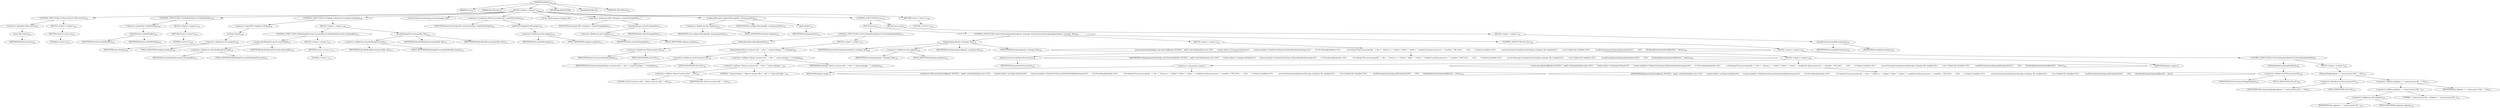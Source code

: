 digraph "pollFile" {  
"263" [label = <(METHOD,pollFile)<SUB>100</SUB>> ]
"16" [label = <(PARAM,this)<SUB>100</SUB>> ]
"264" [label = <(PARAM,final File file)<SUB>100</SUB>> ]
"265" [label = <(BLOCK,&lt;empty&gt;,&lt;empty&gt;)<SUB>100</SUB>> ]
"266" [label = <(CONTROL_STRUCTURE,if (!file.exists()),if (!file.exists()))<SUB>102</SUB>> ]
"267" [label = <(&lt;operator&gt;.logicalNot,!file.exists())<SUB>102</SUB>> ]
"268" [label = <(exists,file.exists())<SUB>102</SUB>> ]
"269" [label = <(IDENTIFIER,file,file.exists())<SUB>102</SUB>> ]
"270" [label = <(BLOCK,&lt;empty&gt;,&lt;empty&gt;)<SUB>102</SUB>> ]
"271" [label = <(RETURN,return 0;,return 0;)<SUB>103</SUB>> ]
"272" [label = <(LITERAL,0,return 0;)<SUB>103</SUB>> ]
"273" [label = <(CONTROL_STRUCTURE,if (!isValidFile(file)),if (!isValidFile(file)))<SUB>105</SUB>> ]
"274" [label = <(&lt;operator&gt;.logicalNot,!isValidFile(file))<SUB>105</SUB>> ]
"275" [label = <(isValidFile,this.isValidFile(file))<SUB>105</SUB>> ]
"15" [label = <(IDENTIFIER,this,this.isValidFile(file))<SUB>105</SUB>> ]
"276" [label = <(IDENTIFIER,file,this.isValidFile(file))<SUB>105</SUB>> ]
"277" [label = <(BLOCK,&lt;empty&gt;,&lt;empty&gt;)<SUB>105</SUB>> ]
"278" [label = <(RETURN,return 0;,return 0;)<SUB>106</SUB>> ]
"279" [label = <(LITERAL,0,return 0;)<SUB>106</SUB>> ]
"280" [label = <(CONTROL_STRUCTURE,if (!endpoint.isNoop()),if (!endpoint.isNoop()))<SUB>109</SUB>> ]
"281" [label = <(&lt;operator&gt;.logicalNot,!endpoint.isNoop())<SUB>109</SUB>> ]
"282" [label = <(isNoop,isNoop())<SUB>109</SUB>> ]
"283" [label = <(&lt;operator&gt;.fieldAccess,this.endpoint)<SUB>109</SUB>> ]
"284" [label = <(IDENTIFIER,this,isNoop())<SUB>109</SUB>> ]
"285" [label = <(FIELD_IDENTIFIER,endpoint,endpoint)<SUB>109</SUB>> ]
"286" [label = <(BLOCK,&lt;empty&gt;,&lt;empty&gt;)<SUB>109</SUB>> ]
"287" [label = <(CONTROL_STRUCTURE,if (filesBeingProcessed.contains(file)),if (filesBeingProcessed.contains(file)))<SUB>110</SUB>> ]
"288" [label = <(contains,filesBeingProcessed.contains(file))<SUB>110</SUB>> ]
"289" [label = <(&lt;operator&gt;.fieldAccess,this.filesBeingProcessed)<SUB>110</SUB>> ]
"290" [label = <(IDENTIFIER,this,filesBeingProcessed.contains(file))<SUB>110</SUB>> ]
"291" [label = <(FIELD_IDENTIFIER,filesBeingProcessed,filesBeingProcessed)<SUB>110</SUB>> ]
"292" [label = <(IDENTIFIER,file,filesBeingProcessed.contains(file))<SUB>110</SUB>> ]
"293" [label = <(BLOCK,&lt;empty&gt;,&lt;empty&gt;)<SUB>110</SUB>> ]
"294" [label = <(RETURN,return 1;,return 1;)<SUB>111</SUB>> ]
"295" [label = <(LITERAL,1,return 1;)<SUB>111</SUB>> ]
"296" [label = <(put,filesBeingProcessed.put(file, file))<SUB>113</SUB>> ]
"297" [label = <(&lt;operator&gt;.fieldAccess,this.filesBeingProcessed)<SUB>113</SUB>> ]
"298" [label = <(IDENTIFIER,this,filesBeingProcessed.put(file, file))<SUB>113</SUB>> ]
"299" [label = <(FIELD_IDENTIFIER,filesBeingProcessed,filesBeingProcessed)<SUB>113</SUB>> ]
"300" [label = <(IDENTIFIER,file,filesBeingProcessed.put(file, file))<SUB>113</SUB>> ]
"301" [label = <(IDENTIFIER,file,filesBeingProcessed.put(file, file))<SUB>113</SUB>> ]
"302" [label = <(LOCAL,FileProcessStrategy processStrategy: ANY)> ]
"303" [label = <(&lt;operator&gt;.assignment,ANY processStrategy = getFileStrategy())<SUB>116</SUB>> ]
"304" [label = <(IDENTIFIER,processStrategy,ANY processStrategy = getFileStrategy())<SUB>116</SUB>> ]
"305" [label = <(getFileStrategy,getFileStrategy())<SUB>116</SUB>> ]
"306" [label = <(&lt;operator&gt;.fieldAccess,this.endpoint)<SUB>116</SUB>> ]
"307" [label = <(IDENTIFIER,this,getFileStrategy())<SUB>116</SUB>> ]
"308" [label = <(FIELD_IDENTIFIER,endpoint,endpoint)<SUB>116</SUB>> ]
"309" [label = <(LOCAL,FileExchange exchange: ANY)> ]
"310" [label = <(&lt;operator&gt;.assignment,ANY exchange = createExchange(file))<SUB>117</SUB>> ]
"311" [label = <(IDENTIFIER,exchange,ANY exchange = createExchange(file))<SUB>117</SUB>> ]
"312" [label = <(createExchange,createExchange(file))<SUB>117</SUB>> ]
"313" [label = <(&lt;operator&gt;.fieldAccess,this.endpoint)<SUB>117</SUB>> ]
"314" [label = <(IDENTIFIER,this,createExchange(file))<SUB>117</SUB>> ]
"315" [label = <(FIELD_IDENTIFIER,endpoint,endpoint)<SUB>117</SUB>> ]
"316" [label = <(IDENTIFIER,file,createExchange(file))<SUB>117</SUB>> ]
"317" [label = <(configureMessage,configureMessage(file, exchange.getIn()))<SUB>119</SUB>> ]
"318" [label = <(&lt;operator&gt;.fieldAccess,this.endpoint)<SUB>119</SUB>> ]
"319" [label = <(IDENTIFIER,this,configureMessage(file, exchange.getIn()))<SUB>119</SUB>> ]
"320" [label = <(FIELD_IDENTIFIER,endpoint,endpoint)<SUB>119</SUB>> ]
"321" [label = <(IDENTIFIER,file,configureMessage(file, exchange.getIn()))<SUB>119</SUB>> ]
"322" [label = <(getIn,getIn())<SUB>119</SUB>> ]
"323" [label = <(IDENTIFIER,exchange,getIn())<SUB>119</SUB>> ]
"324" [label = <(CONTROL_STRUCTURE,try,try)<SUB>120</SUB>> ]
"325" [label = <(BLOCK,try,try)<SUB>120</SUB>> ]
"326" [label = <(CONTROL_STRUCTURE,if (LOG.isDebugEnabled()),if (LOG.isDebugEnabled()))<SUB>121</SUB>> ]
"327" [label = <(isDebugEnabled,isDebugEnabled())<SUB>121</SUB>> ]
"328" [label = <(&lt;operator&gt;.fieldAccess,FileConsumer.LOG)<SUB>121</SUB>> ]
"329" [label = <(IDENTIFIER,FileConsumer,isDebugEnabled())<SUB>121</SUB>> ]
"330" [label = <(FIELD_IDENTIFIER,LOG,LOG)<SUB>121</SUB>> ]
"331" [label = <(BLOCK,&lt;empty&gt;,&lt;empty&gt;)<SUB>121</SUB>> ]
"332" [label = <(debug,debug(&quot;About to process file: &quot; + file + &quot; using exchange: &quot; + exchange))<SUB>122</SUB>> ]
"333" [label = <(&lt;operator&gt;.fieldAccess,FileConsumer.LOG)<SUB>122</SUB>> ]
"334" [label = <(IDENTIFIER,FileConsumer,debug(&quot;About to process file: &quot; + file + &quot; using exchange: &quot; + exchange))<SUB>122</SUB>> ]
"335" [label = <(FIELD_IDENTIFIER,LOG,LOG)<SUB>122</SUB>> ]
"336" [label = <(&lt;operator&gt;.addition,&quot;About to process file: &quot; + file + &quot; using exchange: &quot; + exchange)<SUB>122</SUB>> ]
"337" [label = <(&lt;operator&gt;.addition,&quot;About to process file: &quot; + file + &quot; using exchange: &quot;)<SUB>122</SUB>> ]
"338" [label = <(&lt;operator&gt;.addition,&quot;About to process file: &quot; + file)<SUB>122</SUB>> ]
"339" [label = <(LITERAL,&quot;About to process file: &quot;,&quot;About to process file: &quot; + file)<SUB>122</SUB>> ]
"340" [label = <(IDENTIFIER,file,&quot;About to process file: &quot; + file)<SUB>122</SUB>> ]
"341" [label = <(LITERAL,&quot; using exchange: &quot;,&quot;About to process file: &quot; + file + &quot; using exchange: &quot;)<SUB>122</SUB>> ]
"342" [label = <(IDENTIFIER,exchange,&quot;About to process file: &quot; + file + &quot; using exchange: &quot; + exchange)<SUB>122</SUB>> ]
"343" [label = <(CONTROL_STRUCTURE,if (processStrategy.begin(endpoint, exchange, file)),if (processStrategy.begin(endpoint, exchange, file)))<SUB>124</SUB>> ]
"344" [label = <(begin,begin(endpoint, exchange, file))<SUB>124</SUB>> ]
"345" [label = <(IDENTIFIER,processStrategy,begin(endpoint, exchange, file))<SUB>124</SUB>> ]
"346" [label = <(&lt;operator&gt;.fieldAccess,this.endpoint)<SUB>124</SUB>> ]
"347" [label = <(IDENTIFIER,this,begin(endpoint, exchange, file))<SUB>124</SUB>> ]
"348" [label = <(FIELD_IDENTIFIER,endpoint,endpoint)<SUB>124</SUB>> ]
"349" [label = <(IDENTIFIER,exchange,begin(endpoint, exchange, file))<SUB>124</SUB>> ]
"350" [label = <(IDENTIFIER,file,begin(endpoint, exchange, file))<SUB>124</SUB>> ]
"351" [label = <(BLOCK,&lt;empty&gt;,&lt;empty&gt;)<SUB>124</SUB>> ]
"352" [label = <(process,process(exchange, new AsyncCallback() {\012\012    public void done(boolean sync) {\012        boolean failed = exchange.isFailed();\012        boolean handled = DeadLetterChannel.isFailureHandled(exchange);\012        if (LOG.isDebugEnabled()) {\012            LOG.debug(&quot;Done processing file: &quot; + file + &quot;. Status is: &quot; + (failed ? &quot;failed: &quot; + failed + &quot;, handled by failure processor: &quot; + handled : &quot;OK&quot;));\012        }\012        if (!failed || handled) {\012            processStrategyCommit(processStrategy, exchange, file, handled);\012        } else if (failed &amp;&amp; !handled) {\012            handleException(exchange.getException());\012        }\012        filesBeingProcessed.remove(file);\012    }\012}))<SUB>128</SUB>> ]
"353" [label = <(getAsyncProcessor,getAsyncProcessor())<SUB>128</SUB>> ]
"17" [label = <(IDENTIFIER,this,getAsyncProcessor())<SUB>128</SUB>> ]
"354" [label = <(IDENTIFIER,exchange,process(exchange, new AsyncCallback() {\012\012    public void done(boolean sync) {\012        boolean failed = exchange.isFailed();\012        boolean handled = DeadLetterChannel.isFailureHandled(exchange);\012        if (LOG.isDebugEnabled()) {\012            LOG.debug(&quot;Done processing file: &quot; + file + &quot;. Status is: &quot; + (failed ? &quot;failed: &quot; + failed + &quot;, handled by failure processor: &quot; + handled : &quot;OK&quot;));\012        }\012        if (!failed || handled) {\012            processStrategyCommit(processStrategy, exchange, file, handled);\012        } else if (failed &amp;&amp; !handled) {\012            handleException(exchange.getException());\012        }\012        filesBeingProcessed.remove(file);\012    }\012}))<SUB>128</SUB>> ]
"355" [label = <(BLOCK,&lt;empty&gt;,&lt;empty&gt;)<SUB>128</SUB>> ]
"356" [label = <(&lt;operator&gt;.assignment,&lt;empty&gt;)> ]
"357" [label = <(IDENTIFIER,$obj4,&lt;empty&gt;)> ]
"358" [label = <(&lt;operator&gt;.alloc,new AsyncCallback() {\012\012    public void done(boolean sync) {\012        boolean failed = exchange.isFailed();\012        boolean handled = DeadLetterChannel.isFailureHandled(exchange);\012        if (LOG.isDebugEnabled()) {\012            LOG.debug(&quot;Done processing file: &quot; + file + &quot;. Status is: &quot; + (failed ? &quot;failed: &quot; + failed + &quot;, handled by failure processor: &quot; + handled : &quot;OK&quot;));\012        }\012        if (!failed || handled) {\012            processStrategyCommit(processStrategy, exchange, file, handled);\012        } else if (failed &amp;&amp; !handled) {\012            handleException(exchange.getException());\012        }\012        filesBeingProcessed.remove(file);\012    }\012})<SUB>128</SUB>> ]
"359" [label = <(&lt;init&gt;,new AsyncCallback() {\012\012    public void done(boolean sync) {\012        boolean failed = exchange.isFailed();\012        boolean handled = DeadLetterChannel.isFailureHandled(exchange);\012        if (LOG.isDebugEnabled()) {\012            LOG.debug(&quot;Done processing file: &quot; + file + &quot;. Status is: &quot; + (failed ? &quot;failed: &quot; + failed + &quot;, handled by failure processor: &quot; + handled : &quot;OK&quot;));\012        }\012        if (!failed || handled) {\012            processStrategyCommit(processStrategy, exchange, file, handled);\012        } else if (failed &amp;&amp; !handled) {\012            handleException(exchange.getException());\012        }\012        filesBeingProcessed.remove(file);\012    }\012})<SUB>128</SUB>> ]
"360" [label = <(IDENTIFIER,$obj4,new AsyncCallback() {\012\012    public void done(boolean sync) {\012        boolean failed = exchange.isFailed();\012        boolean handled = DeadLetterChannel.isFailureHandled(exchange);\012        if (LOG.isDebugEnabled()) {\012            LOG.debug(&quot;Done processing file: &quot; + file + &quot;. Status is: &quot; + (failed ? &quot;failed: &quot; + failed + &quot;, handled by failure processor: &quot; + handled : &quot;OK&quot;));\012        }\012        if (!failed || handled) {\012            processStrategyCommit(processStrategy, exchange, file, handled);\012        } else if (failed &amp;&amp; !handled) {\012            handleException(exchange.getException());\012        }\012        filesBeingProcessed.remove(file);\012    }\012})> ]
"361" [label = <(IDENTIFIER,$obj4,&lt;empty&gt;)> ]
"362" [label = <(CONTROL_STRUCTURE,else,else)<SUB>149</SUB>> ]
"363" [label = <(BLOCK,&lt;empty&gt;,&lt;empty&gt;)<SUB>149</SUB>> ]
"364" [label = <(CONTROL_STRUCTURE,if (LOG.isDebugEnabled()),if (LOG.isDebugEnabled()))<SUB>150</SUB>> ]
"365" [label = <(isDebugEnabled,isDebugEnabled())<SUB>150</SUB>> ]
"366" [label = <(&lt;operator&gt;.fieldAccess,FileConsumer.LOG)<SUB>150</SUB>> ]
"367" [label = <(IDENTIFIER,FileConsumer,isDebugEnabled())<SUB>150</SUB>> ]
"368" [label = <(FIELD_IDENTIFIER,LOG,LOG)<SUB>150</SUB>> ]
"369" [label = <(BLOCK,&lt;empty&gt;,&lt;empty&gt;)<SUB>150</SUB>> ]
"370" [label = <(debug,debug(endpoint + &quot; cannot process file: &quot; + file))<SUB>151</SUB>> ]
"371" [label = <(&lt;operator&gt;.fieldAccess,FileConsumer.LOG)<SUB>151</SUB>> ]
"372" [label = <(IDENTIFIER,FileConsumer,debug(endpoint + &quot; cannot process file: &quot; + file))<SUB>151</SUB>> ]
"373" [label = <(FIELD_IDENTIFIER,LOG,LOG)<SUB>151</SUB>> ]
"374" [label = <(&lt;operator&gt;.addition,endpoint + &quot; cannot process file: &quot; + file)<SUB>151</SUB>> ]
"375" [label = <(&lt;operator&gt;.addition,endpoint + &quot; cannot process file: &quot;)<SUB>151</SUB>> ]
"376" [label = <(&lt;operator&gt;.fieldAccess,this.endpoint)<SUB>151</SUB>> ]
"377" [label = <(IDENTIFIER,this,endpoint + &quot; cannot process file: &quot;)<SUB>151</SUB>> ]
"378" [label = <(FIELD_IDENTIFIER,endpoint,endpoint)<SUB>151</SUB>> ]
"379" [label = <(LITERAL,&quot; cannot process file: &quot;,endpoint + &quot; cannot process file: &quot;)<SUB>151</SUB>> ]
"380" [label = <(IDENTIFIER,file,endpoint + &quot; cannot process file: &quot; + file)<SUB>151</SUB>> ]
"381" [label = <(BLOCK,catch,catch)> ]
"382" [label = <(BLOCK,&lt;empty&gt;,&lt;empty&gt;)<SUB>154</SUB>> ]
"383" [label = <(handleException,handleException(e))<SUB>155</SUB>> ]
"18" [label = <(IDENTIFIER,this,handleException(e))<SUB>155</SUB>> ]
"384" [label = <(IDENTIFIER,e,handleException(e))<SUB>155</SUB>> ]
"385" [label = <(RETURN,return 1;,return 1;)<SUB>158</SUB>> ]
"386" [label = <(LITERAL,1,return 1;)<SUB>158</SUB>> ]
"387" [label = <(MODIFIER,PROTECTED)> ]
"388" [label = <(MODIFIER,VIRTUAL)> ]
"389" [label = <(METHOD_RETURN,int)<SUB>100</SUB>> ]
  "263" -> "16" 
  "263" -> "264" 
  "263" -> "265" 
  "263" -> "387" 
  "263" -> "388" 
  "263" -> "389" 
  "265" -> "266" 
  "265" -> "273" 
  "265" -> "280" 
  "265" -> "302" 
  "265" -> "303" 
  "265" -> "309" 
  "265" -> "310" 
  "265" -> "317" 
  "265" -> "324" 
  "265" -> "385" 
  "266" -> "267" 
  "266" -> "270" 
  "267" -> "268" 
  "268" -> "269" 
  "270" -> "271" 
  "271" -> "272" 
  "273" -> "274" 
  "273" -> "277" 
  "274" -> "275" 
  "275" -> "15" 
  "275" -> "276" 
  "277" -> "278" 
  "278" -> "279" 
  "280" -> "281" 
  "280" -> "286" 
  "281" -> "282" 
  "282" -> "283" 
  "283" -> "284" 
  "283" -> "285" 
  "286" -> "287" 
  "286" -> "296" 
  "287" -> "288" 
  "287" -> "293" 
  "288" -> "289" 
  "288" -> "292" 
  "289" -> "290" 
  "289" -> "291" 
  "293" -> "294" 
  "294" -> "295" 
  "296" -> "297" 
  "296" -> "300" 
  "296" -> "301" 
  "297" -> "298" 
  "297" -> "299" 
  "303" -> "304" 
  "303" -> "305" 
  "305" -> "306" 
  "306" -> "307" 
  "306" -> "308" 
  "310" -> "311" 
  "310" -> "312" 
  "312" -> "313" 
  "312" -> "316" 
  "313" -> "314" 
  "313" -> "315" 
  "317" -> "318" 
  "317" -> "321" 
  "317" -> "322" 
  "318" -> "319" 
  "318" -> "320" 
  "322" -> "323" 
  "324" -> "325" 
  "324" -> "381" 
  "325" -> "326" 
  "325" -> "343" 
  "326" -> "327" 
  "326" -> "331" 
  "327" -> "328" 
  "328" -> "329" 
  "328" -> "330" 
  "331" -> "332" 
  "332" -> "333" 
  "332" -> "336" 
  "333" -> "334" 
  "333" -> "335" 
  "336" -> "337" 
  "336" -> "342" 
  "337" -> "338" 
  "337" -> "341" 
  "338" -> "339" 
  "338" -> "340" 
  "343" -> "344" 
  "343" -> "351" 
  "343" -> "362" 
  "344" -> "345" 
  "344" -> "346" 
  "344" -> "349" 
  "344" -> "350" 
  "346" -> "347" 
  "346" -> "348" 
  "351" -> "352" 
  "352" -> "353" 
  "352" -> "354" 
  "352" -> "355" 
  "353" -> "17" 
  "355" -> "356" 
  "355" -> "359" 
  "355" -> "361" 
  "356" -> "357" 
  "356" -> "358" 
  "359" -> "360" 
  "362" -> "363" 
  "363" -> "364" 
  "364" -> "365" 
  "364" -> "369" 
  "365" -> "366" 
  "366" -> "367" 
  "366" -> "368" 
  "369" -> "370" 
  "370" -> "371" 
  "370" -> "374" 
  "371" -> "372" 
  "371" -> "373" 
  "374" -> "375" 
  "374" -> "380" 
  "375" -> "376" 
  "375" -> "379" 
  "376" -> "377" 
  "376" -> "378" 
  "381" -> "382" 
  "382" -> "383" 
  "383" -> "18" 
  "383" -> "384" 
  "385" -> "386" 
}
